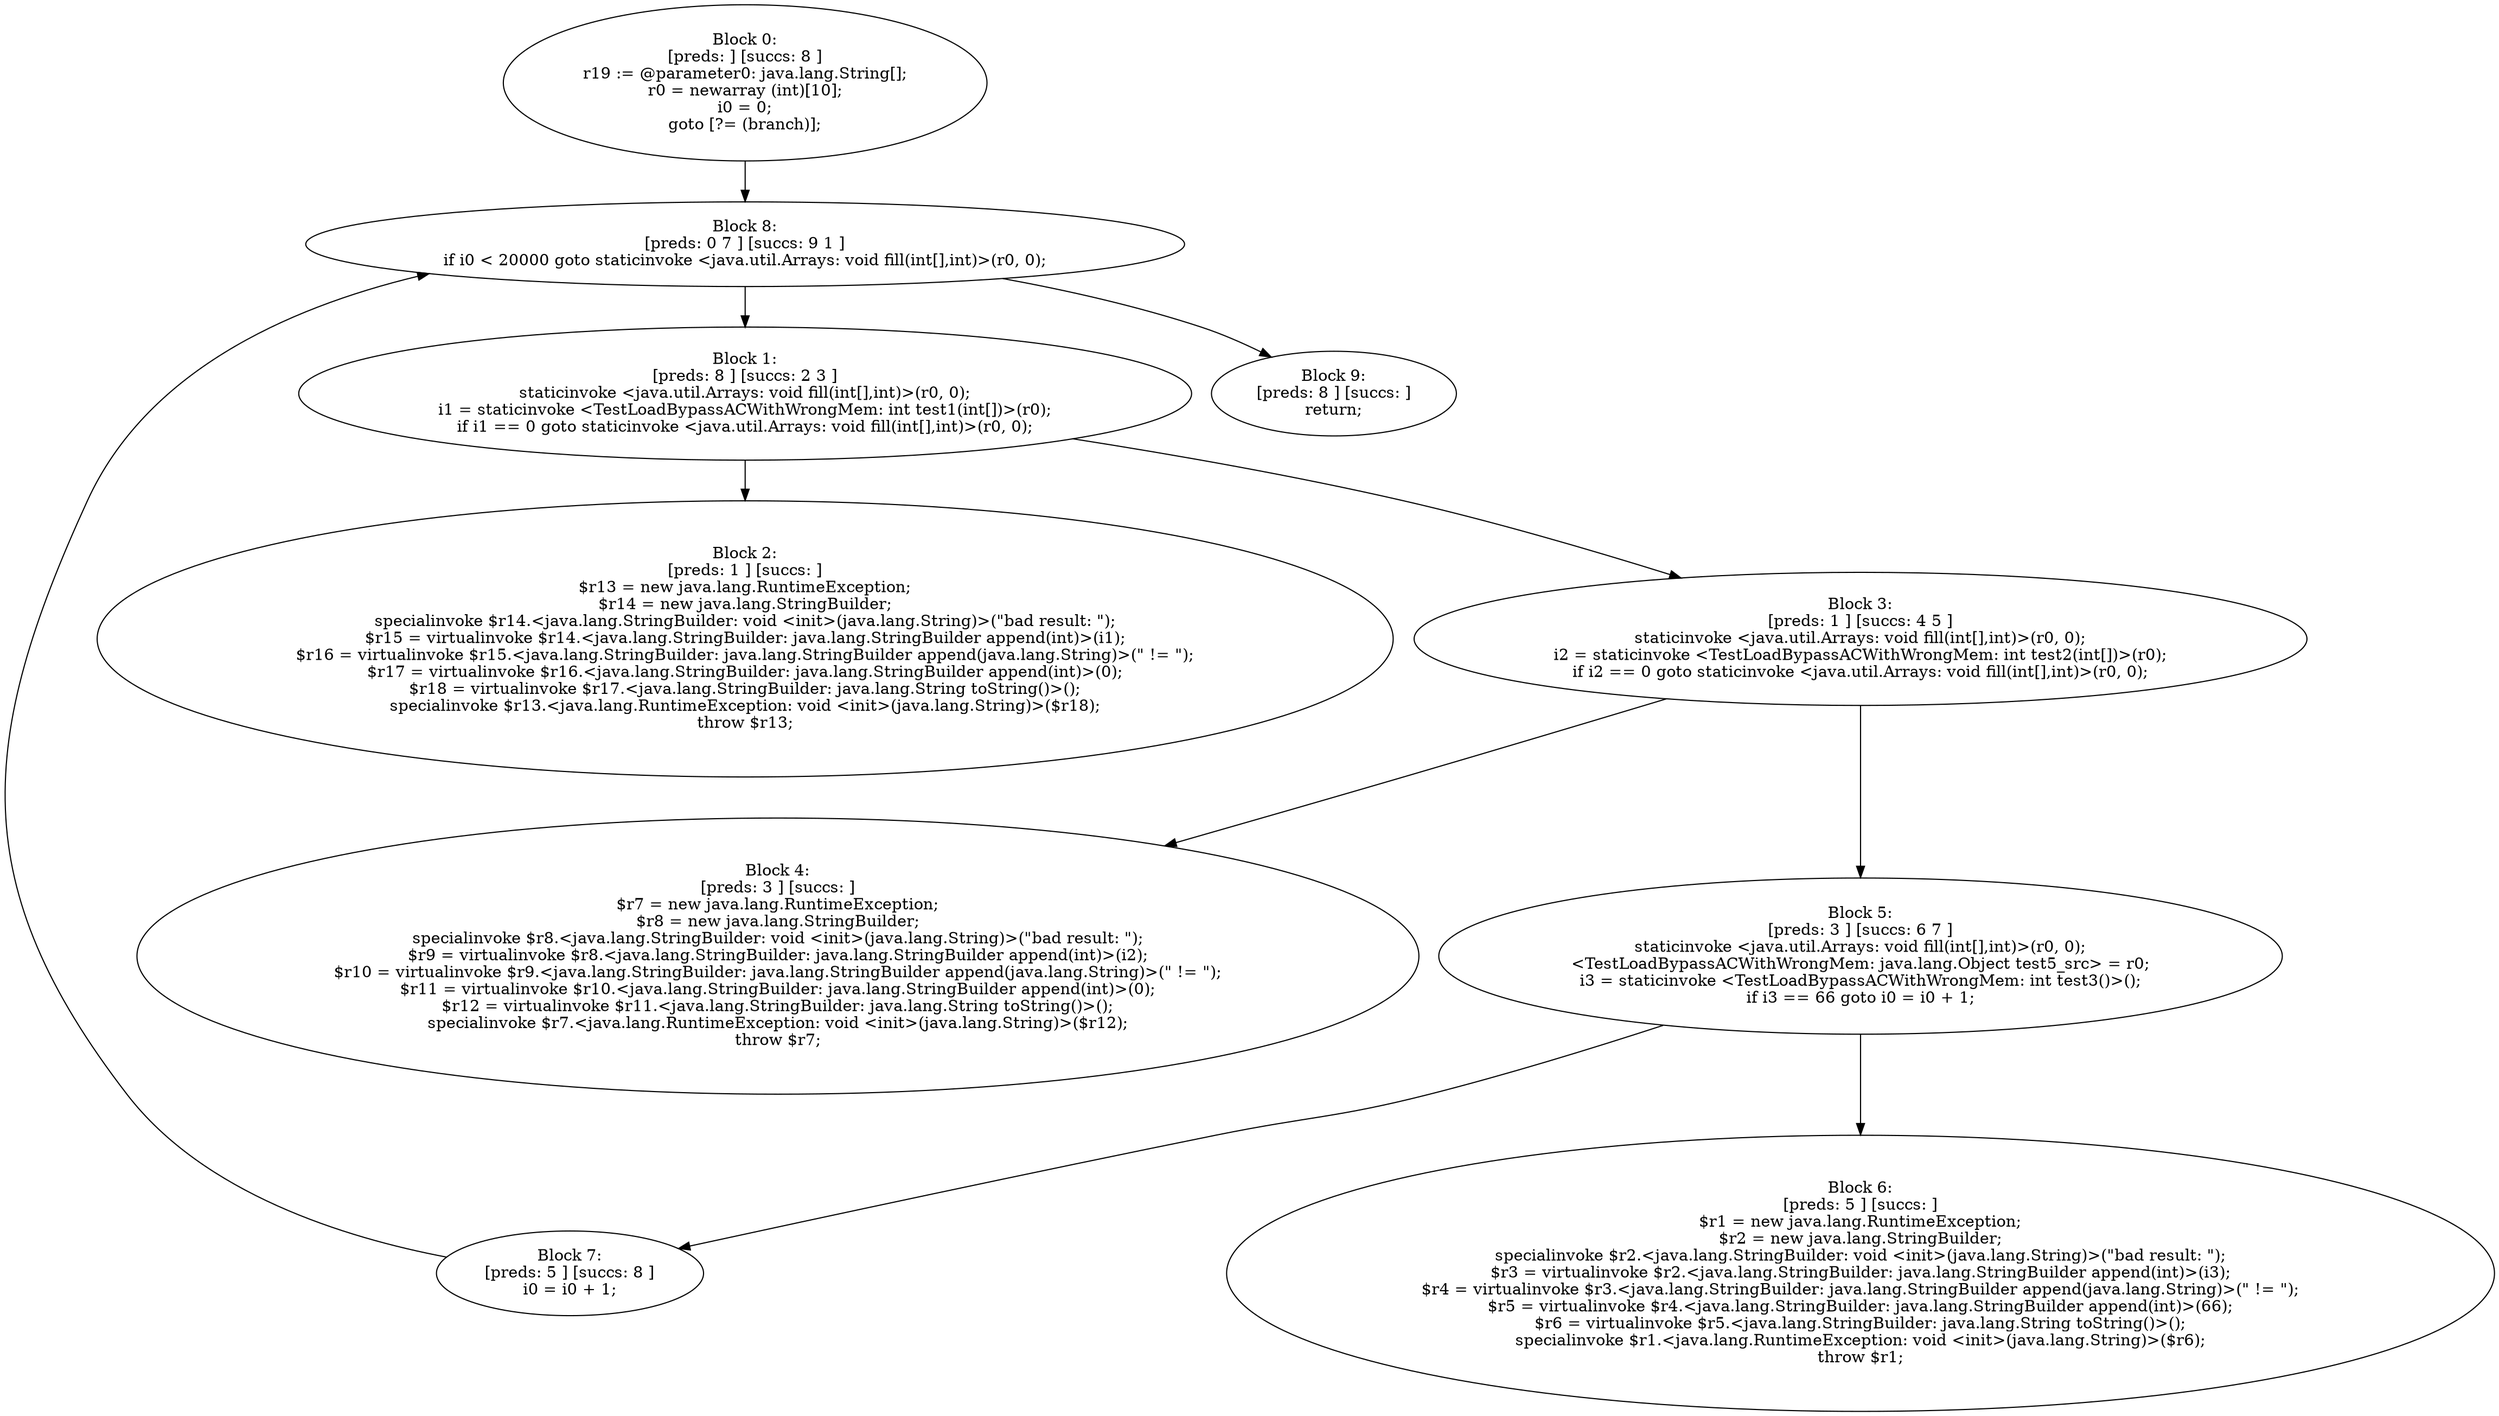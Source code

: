 digraph "unitGraph" {
    "Block 0:
[preds: ] [succs: 8 ]
r19 := @parameter0: java.lang.String[];
r0 = newarray (int)[10];
i0 = 0;
goto [?= (branch)];
"
    "Block 1:
[preds: 8 ] [succs: 2 3 ]
staticinvoke <java.util.Arrays: void fill(int[],int)>(r0, 0);
i1 = staticinvoke <TestLoadBypassACWithWrongMem: int test1(int[])>(r0);
if i1 == 0 goto staticinvoke <java.util.Arrays: void fill(int[],int)>(r0, 0);
"
    "Block 2:
[preds: 1 ] [succs: ]
$r13 = new java.lang.RuntimeException;
$r14 = new java.lang.StringBuilder;
specialinvoke $r14.<java.lang.StringBuilder: void <init>(java.lang.String)>(\"bad result: \");
$r15 = virtualinvoke $r14.<java.lang.StringBuilder: java.lang.StringBuilder append(int)>(i1);
$r16 = virtualinvoke $r15.<java.lang.StringBuilder: java.lang.StringBuilder append(java.lang.String)>(\" != \");
$r17 = virtualinvoke $r16.<java.lang.StringBuilder: java.lang.StringBuilder append(int)>(0);
$r18 = virtualinvoke $r17.<java.lang.StringBuilder: java.lang.String toString()>();
specialinvoke $r13.<java.lang.RuntimeException: void <init>(java.lang.String)>($r18);
throw $r13;
"
    "Block 3:
[preds: 1 ] [succs: 4 5 ]
staticinvoke <java.util.Arrays: void fill(int[],int)>(r0, 0);
i2 = staticinvoke <TestLoadBypassACWithWrongMem: int test2(int[])>(r0);
if i2 == 0 goto staticinvoke <java.util.Arrays: void fill(int[],int)>(r0, 0);
"
    "Block 4:
[preds: 3 ] [succs: ]
$r7 = new java.lang.RuntimeException;
$r8 = new java.lang.StringBuilder;
specialinvoke $r8.<java.lang.StringBuilder: void <init>(java.lang.String)>(\"bad result: \");
$r9 = virtualinvoke $r8.<java.lang.StringBuilder: java.lang.StringBuilder append(int)>(i2);
$r10 = virtualinvoke $r9.<java.lang.StringBuilder: java.lang.StringBuilder append(java.lang.String)>(\" != \");
$r11 = virtualinvoke $r10.<java.lang.StringBuilder: java.lang.StringBuilder append(int)>(0);
$r12 = virtualinvoke $r11.<java.lang.StringBuilder: java.lang.String toString()>();
specialinvoke $r7.<java.lang.RuntimeException: void <init>(java.lang.String)>($r12);
throw $r7;
"
    "Block 5:
[preds: 3 ] [succs: 6 7 ]
staticinvoke <java.util.Arrays: void fill(int[],int)>(r0, 0);
<TestLoadBypassACWithWrongMem: java.lang.Object test5_src> = r0;
i3 = staticinvoke <TestLoadBypassACWithWrongMem: int test3()>();
if i3 == 66 goto i0 = i0 + 1;
"
    "Block 6:
[preds: 5 ] [succs: ]
$r1 = new java.lang.RuntimeException;
$r2 = new java.lang.StringBuilder;
specialinvoke $r2.<java.lang.StringBuilder: void <init>(java.lang.String)>(\"bad result: \");
$r3 = virtualinvoke $r2.<java.lang.StringBuilder: java.lang.StringBuilder append(int)>(i3);
$r4 = virtualinvoke $r3.<java.lang.StringBuilder: java.lang.StringBuilder append(java.lang.String)>(\" != \");
$r5 = virtualinvoke $r4.<java.lang.StringBuilder: java.lang.StringBuilder append(int)>(66);
$r6 = virtualinvoke $r5.<java.lang.StringBuilder: java.lang.String toString()>();
specialinvoke $r1.<java.lang.RuntimeException: void <init>(java.lang.String)>($r6);
throw $r1;
"
    "Block 7:
[preds: 5 ] [succs: 8 ]
i0 = i0 + 1;
"
    "Block 8:
[preds: 0 7 ] [succs: 9 1 ]
if i0 < 20000 goto staticinvoke <java.util.Arrays: void fill(int[],int)>(r0, 0);
"
    "Block 9:
[preds: 8 ] [succs: ]
return;
"
    "Block 0:
[preds: ] [succs: 8 ]
r19 := @parameter0: java.lang.String[];
r0 = newarray (int)[10];
i0 = 0;
goto [?= (branch)];
"->"Block 8:
[preds: 0 7 ] [succs: 9 1 ]
if i0 < 20000 goto staticinvoke <java.util.Arrays: void fill(int[],int)>(r0, 0);
";
    "Block 1:
[preds: 8 ] [succs: 2 3 ]
staticinvoke <java.util.Arrays: void fill(int[],int)>(r0, 0);
i1 = staticinvoke <TestLoadBypassACWithWrongMem: int test1(int[])>(r0);
if i1 == 0 goto staticinvoke <java.util.Arrays: void fill(int[],int)>(r0, 0);
"->"Block 2:
[preds: 1 ] [succs: ]
$r13 = new java.lang.RuntimeException;
$r14 = new java.lang.StringBuilder;
specialinvoke $r14.<java.lang.StringBuilder: void <init>(java.lang.String)>(\"bad result: \");
$r15 = virtualinvoke $r14.<java.lang.StringBuilder: java.lang.StringBuilder append(int)>(i1);
$r16 = virtualinvoke $r15.<java.lang.StringBuilder: java.lang.StringBuilder append(java.lang.String)>(\" != \");
$r17 = virtualinvoke $r16.<java.lang.StringBuilder: java.lang.StringBuilder append(int)>(0);
$r18 = virtualinvoke $r17.<java.lang.StringBuilder: java.lang.String toString()>();
specialinvoke $r13.<java.lang.RuntimeException: void <init>(java.lang.String)>($r18);
throw $r13;
";
    "Block 1:
[preds: 8 ] [succs: 2 3 ]
staticinvoke <java.util.Arrays: void fill(int[],int)>(r0, 0);
i1 = staticinvoke <TestLoadBypassACWithWrongMem: int test1(int[])>(r0);
if i1 == 0 goto staticinvoke <java.util.Arrays: void fill(int[],int)>(r0, 0);
"->"Block 3:
[preds: 1 ] [succs: 4 5 ]
staticinvoke <java.util.Arrays: void fill(int[],int)>(r0, 0);
i2 = staticinvoke <TestLoadBypassACWithWrongMem: int test2(int[])>(r0);
if i2 == 0 goto staticinvoke <java.util.Arrays: void fill(int[],int)>(r0, 0);
";
    "Block 3:
[preds: 1 ] [succs: 4 5 ]
staticinvoke <java.util.Arrays: void fill(int[],int)>(r0, 0);
i2 = staticinvoke <TestLoadBypassACWithWrongMem: int test2(int[])>(r0);
if i2 == 0 goto staticinvoke <java.util.Arrays: void fill(int[],int)>(r0, 0);
"->"Block 4:
[preds: 3 ] [succs: ]
$r7 = new java.lang.RuntimeException;
$r8 = new java.lang.StringBuilder;
specialinvoke $r8.<java.lang.StringBuilder: void <init>(java.lang.String)>(\"bad result: \");
$r9 = virtualinvoke $r8.<java.lang.StringBuilder: java.lang.StringBuilder append(int)>(i2);
$r10 = virtualinvoke $r9.<java.lang.StringBuilder: java.lang.StringBuilder append(java.lang.String)>(\" != \");
$r11 = virtualinvoke $r10.<java.lang.StringBuilder: java.lang.StringBuilder append(int)>(0);
$r12 = virtualinvoke $r11.<java.lang.StringBuilder: java.lang.String toString()>();
specialinvoke $r7.<java.lang.RuntimeException: void <init>(java.lang.String)>($r12);
throw $r7;
";
    "Block 3:
[preds: 1 ] [succs: 4 5 ]
staticinvoke <java.util.Arrays: void fill(int[],int)>(r0, 0);
i2 = staticinvoke <TestLoadBypassACWithWrongMem: int test2(int[])>(r0);
if i2 == 0 goto staticinvoke <java.util.Arrays: void fill(int[],int)>(r0, 0);
"->"Block 5:
[preds: 3 ] [succs: 6 7 ]
staticinvoke <java.util.Arrays: void fill(int[],int)>(r0, 0);
<TestLoadBypassACWithWrongMem: java.lang.Object test5_src> = r0;
i3 = staticinvoke <TestLoadBypassACWithWrongMem: int test3()>();
if i3 == 66 goto i0 = i0 + 1;
";
    "Block 5:
[preds: 3 ] [succs: 6 7 ]
staticinvoke <java.util.Arrays: void fill(int[],int)>(r0, 0);
<TestLoadBypassACWithWrongMem: java.lang.Object test5_src> = r0;
i3 = staticinvoke <TestLoadBypassACWithWrongMem: int test3()>();
if i3 == 66 goto i0 = i0 + 1;
"->"Block 6:
[preds: 5 ] [succs: ]
$r1 = new java.lang.RuntimeException;
$r2 = new java.lang.StringBuilder;
specialinvoke $r2.<java.lang.StringBuilder: void <init>(java.lang.String)>(\"bad result: \");
$r3 = virtualinvoke $r2.<java.lang.StringBuilder: java.lang.StringBuilder append(int)>(i3);
$r4 = virtualinvoke $r3.<java.lang.StringBuilder: java.lang.StringBuilder append(java.lang.String)>(\" != \");
$r5 = virtualinvoke $r4.<java.lang.StringBuilder: java.lang.StringBuilder append(int)>(66);
$r6 = virtualinvoke $r5.<java.lang.StringBuilder: java.lang.String toString()>();
specialinvoke $r1.<java.lang.RuntimeException: void <init>(java.lang.String)>($r6);
throw $r1;
";
    "Block 5:
[preds: 3 ] [succs: 6 7 ]
staticinvoke <java.util.Arrays: void fill(int[],int)>(r0, 0);
<TestLoadBypassACWithWrongMem: java.lang.Object test5_src> = r0;
i3 = staticinvoke <TestLoadBypassACWithWrongMem: int test3()>();
if i3 == 66 goto i0 = i0 + 1;
"->"Block 7:
[preds: 5 ] [succs: 8 ]
i0 = i0 + 1;
";
    "Block 7:
[preds: 5 ] [succs: 8 ]
i0 = i0 + 1;
"->"Block 8:
[preds: 0 7 ] [succs: 9 1 ]
if i0 < 20000 goto staticinvoke <java.util.Arrays: void fill(int[],int)>(r0, 0);
";
    "Block 8:
[preds: 0 7 ] [succs: 9 1 ]
if i0 < 20000 goto staticinvoke <java.util.Arrays: void fill(int[],int)>(r0, 0);
"->"Block 9:
[preds: 8 ] [succs: ]
return;
";
    "Block 8:
[preds: 0 7 ] [succs: 9 1 ]
if i0 < 20000 goto staticinvoke <java.util.Arrays: void fill(int[],int)>(r0, 0);
"->"Block 1:
[preds: 8 ] [succs: 2 3 ]
staticinvoke <java.util.Arrays: void fill(int[],int)>(r0, 0);
i1 = staticinvoke <TestLoadBypassACWithWrongMem: int test1(int[])>(r0);
if i1 == 0 goto staticinvoke <java.util.Arrays: void fill(int[],int)>(r0, 0);
";
}
